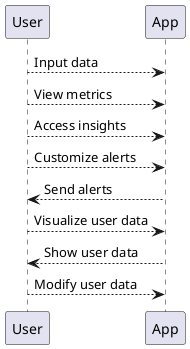 @startuml
User --> App: Input data
User --> App: View metrics
User --> App: Access insights
User --> App: Customize alerts
App --> User: Send alerts
User --> App: Visualize user data
App --> User: Show user data
User --> App: Modify user data
@enduml
